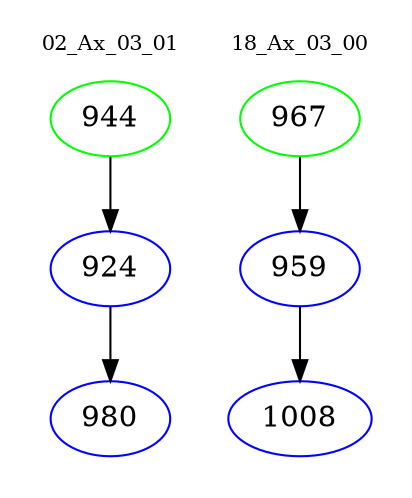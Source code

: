 digraph{
subgraph cluster_0 {
color = white
label = "02_Ax_03_01";
fontsize=10;
T0_944 [label="944", color="green"]
T0_944 -> T0_924 [color="black"]
T0_924 [label="924", color="blue"]
T0_924 -> T0_980 [color="black"]
T0_980 [label="980", color="blue"]
}
subgraph cluster_1 {
color = white
label = "18_Ax_03_00";
fontsize=10;
T1_967 [label="967", color="green"]
T1_967 -> T1_959 [color="black"]
T1_959 [label="959", color="blue"]
T1_959 -> T1_1008 [color="black"]
T1_1008 [label="1008", color="blue"]
}
}
